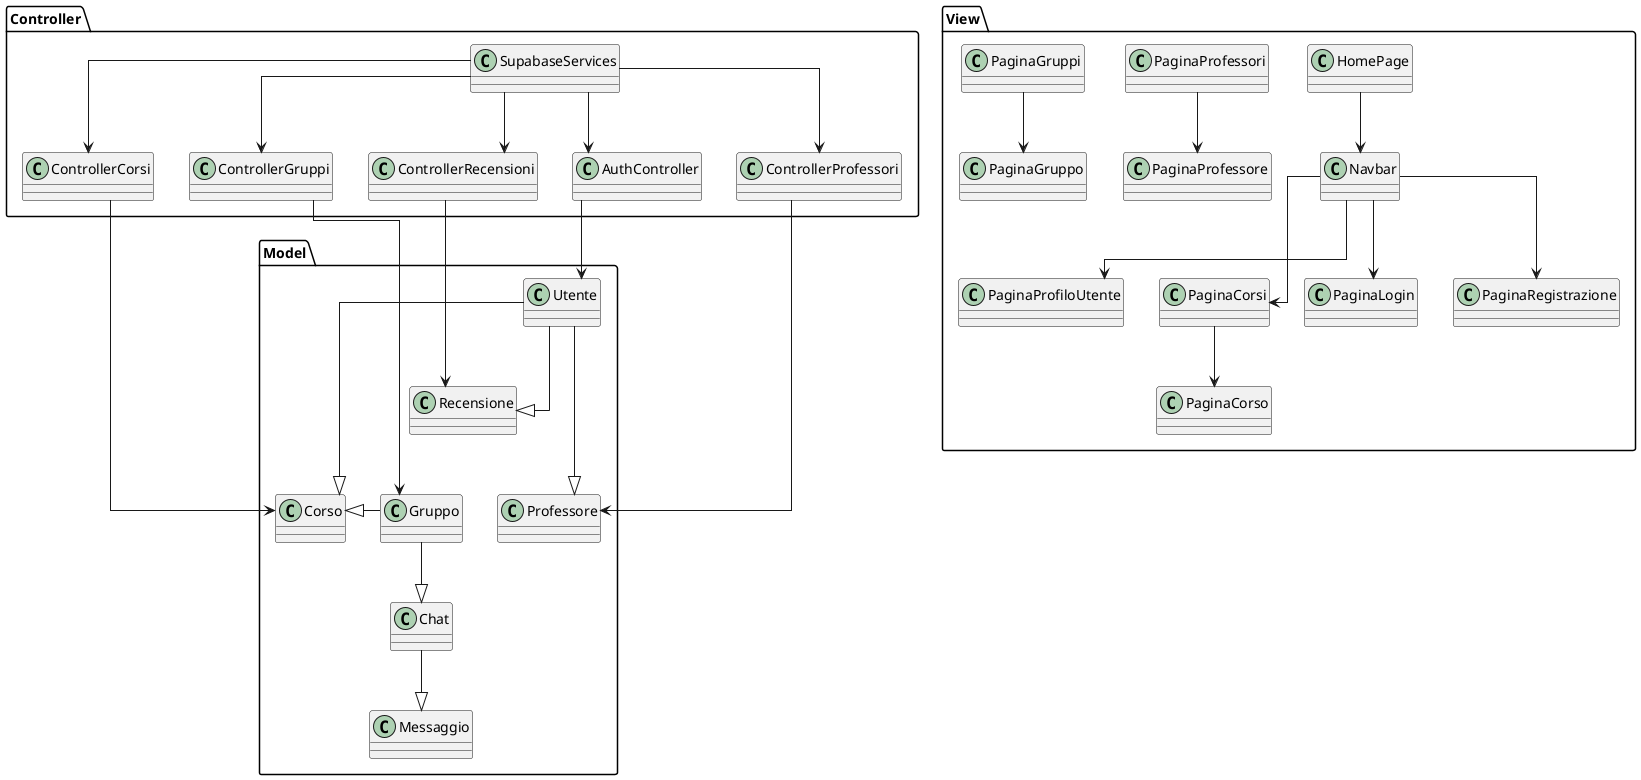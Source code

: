 @startuml ClassDiagram

'left to right direction
'skinparam linetype polyline
skinparam linetype ortho

package Model {
    class Utente
    class Professore
    class Corso
    class Gruppo
    class Chat
    class Messaggio
    class Recensione
}

package Controller {
    class SupabaseServices
    class ControllerCorsi
    class AuthController
    class ControllerProfessori
    class ControllerRecensioni
    class ControllerGruppi
}

package View {
    class HomePage
    class Navbar
    class PaginaLogin
    class PaginaRegistrazione
    class PaginaProfiloUtente
    class PaginaCorsi
    class PaginaCorso
    class PaginaProfessori
    class PaginaProfessore
    class PaginaGruppi
    class PaginaGruppo
}

HomePage --> Navbar
Navbar --> PaginaLogin
Navbar --> PaginaRegistrazione
Navbar --> PaginaProfiloUtente
Navbar --> PaginaCorsi
PaginaCorsi --> PaginaCorso
PaginaProfessori --> PaginaProfessore
PaginaGruppi --> PaginaGruppo

SupabaseServices -d-> AuthController
AuthController -[hidden]u-> SupabaseServices
SupabaseServices -d-> ControllerProfessori
SupabaseServices -d-> ControllerCorsi
SupabaseServices -d-> ControllerRecensioni
SupabaseServices -d-> ControllerGruppi

AuthController -d-> Utente
Utente -[hidden]u-> AuthController

ControllerProfessori -d-> Professore
Professore -[hidden]u-> ControllerProfessori

ControllerCorsi -d-> Corso
Corso -[hidden]l-> ControllerCorsi

ControllerRecensioni -d-> Recensione
Recensione -[hidden]u-> ControllerRecensioni

ControllerGruppi -d-> Gruppo
Gruppo -[hidden]u-> ControllerGruppi

Utente ---|> Corso
Utente ---|> Professore
Gruppo -l-|> Corso
Corso -[hidden]r-|> Gruppo
Gruppo --|> Chat
Chat --|> Messaggio
Utente --|> Recensione

@enduml
